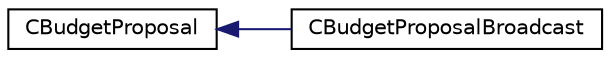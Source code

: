 digraph "Graphical Class Hierarchy"
{
 // LATEX_PDF_SIZE
  edge [fontname="Helvetica",fontsize="10",labelfontname="Helvetica",labelfontsize="10"];
  node [fontname="Helvetica",fontsize="10",shape=record];
  rankdir="LR";
  Node0 [label="CBudgetProposal",height=0.2,width=0.4,color="black", fillcolor="white", style="filled",URL="$class_c_budget_proposal.html",tooltip=" "];
  Node0 -> Node1 [dir="back",color="midnightblue",fontsize="10",style="solid",fontname="Helvetica"];
  Node1 [label="CBudgetProposalBroadcast",height=0.2,width=0.4,color="black", fillcolor="white", style="filled",URL="$class_c_budget_proposal_broadcast.html",tooltip=" "];
}
